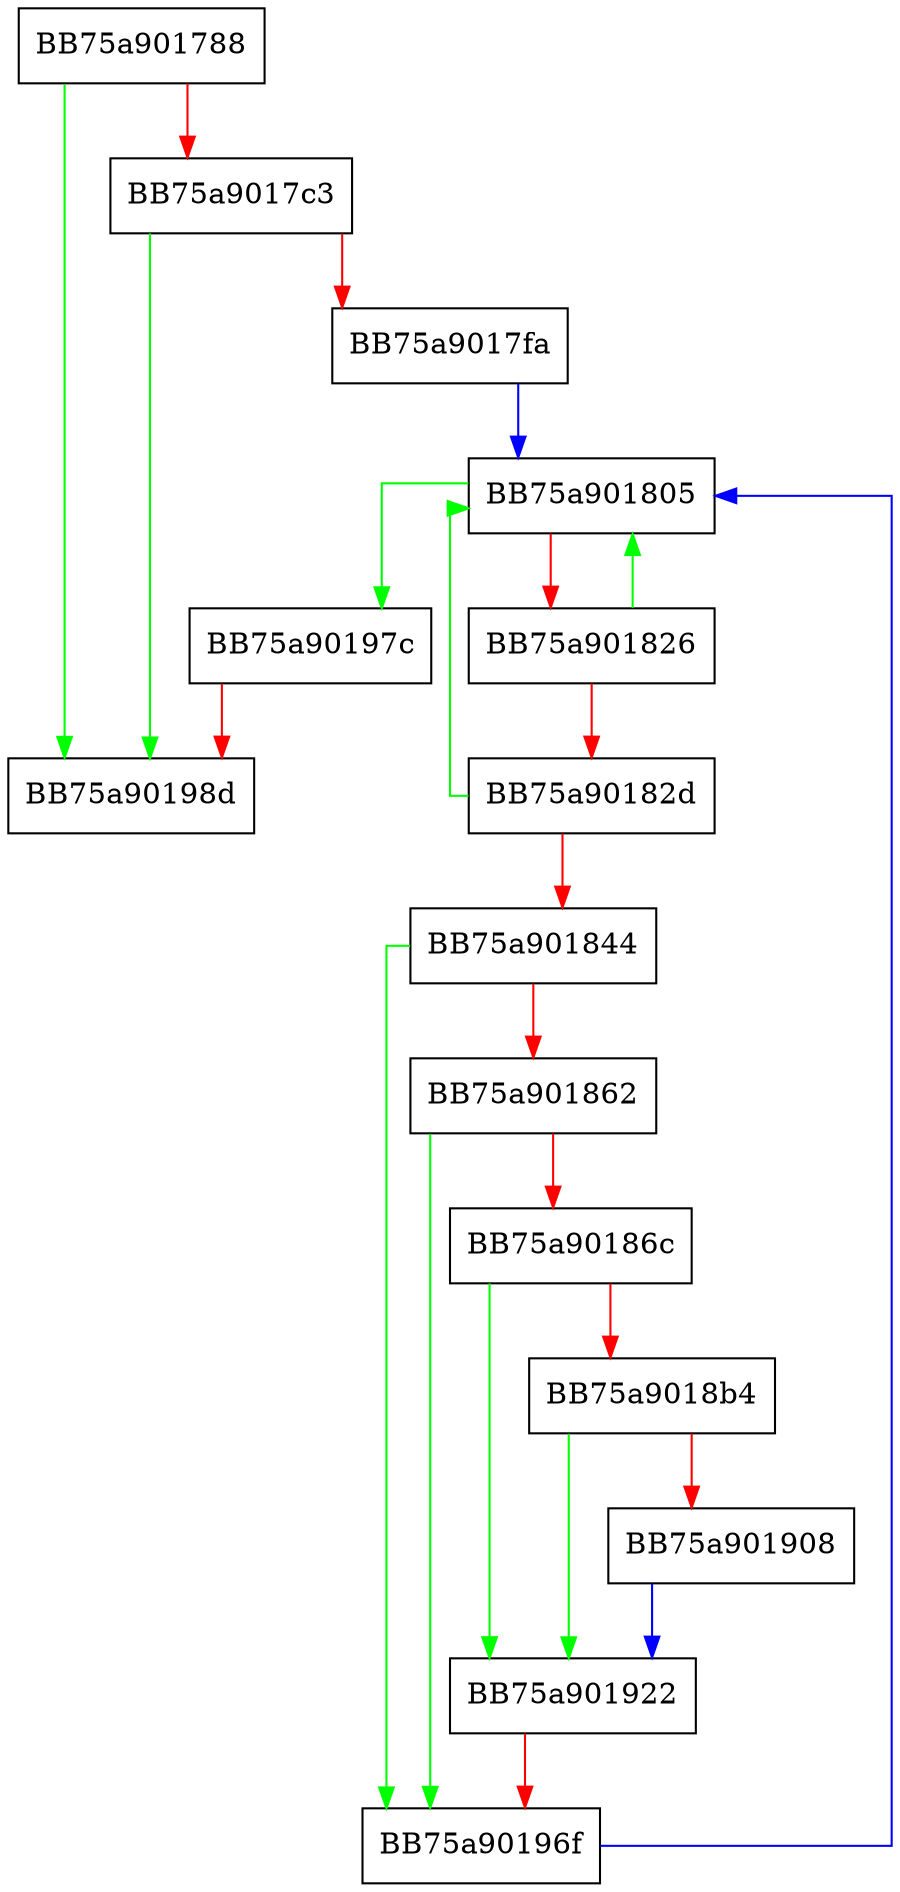 digraph get_os_processes {
  node [shape="box"];
  graph [splines=ortho];
  BB75a901788 -> BB75a90198d [color="green"];
  BB75a901788 -> BB75a9017c3 [color="red"];
  BB75a9017c3 -> BB75a90198d [color="green"];
  BB75a9017c3 -> BB75a9017fa [color="red"];
  BB75a9017fa -> BB75a901805 [color="blue"];
  BB75a901805 -> BB75a90197c [color="green"];
  BB75a901805 -> BB75a901826 [color="red"];
  BB75a901826 -> BB75a901805 [color="green"];
  BB75a901826 -> BB75a90182d [color="red"];
  BB75a90182d -> BB75a901805 [color="green"];
  BB75a90182d -> BB75a901844 [color="red"];
  BB75a901844 -> BB75a90196f [color="green"];
  BB75a901844 -> BB75a901862 [color="red"];
  BB75a901862 -> BB75a90196f [color="green"];
  BB75a901862 -> BB75a90186c [color="red"];
  BB75a90186c -> BB75a901922 [color="green"];
  BB75a90186c -> BB75a9018b4 [color="red"];
  BB75a9018b4 -> BB75a901922 [color="green"];
  BB75a9018b4 -> BB75a901908 [color="red"];
  BB75a901908 -> BB75a901922 [color="blue"];
  BB75a901922 -> BB75a90196f [color="red"];
  BB75a90196f -> BB75a901805 [color="blue"];
  BB75a90197c -> BB75a90198d [color="red"];
}